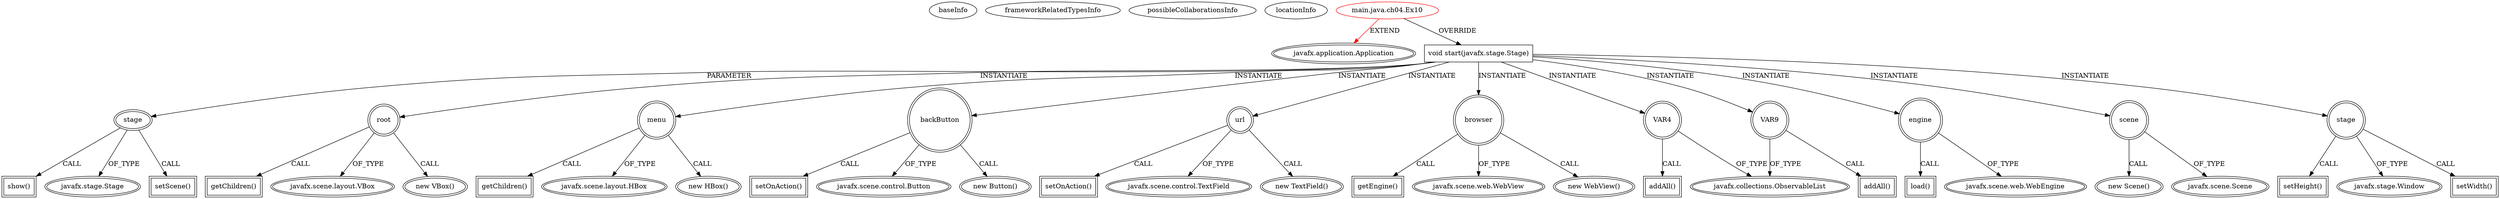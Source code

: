 digraph {
baseInfo[graphId=4437,category="extension_graph",isAnonymous=false,possibleRelation=false]
frameworkRelatedTypesInfo[0="javafx.application.Application"]
possibleCollaborationsInfo[]
locationInfo[projectName="t-kensuke-Java8",filePath="/t-kensuke-Java8/Java8-master/src/main/java/ch04/Ex10.java",contextSignature="Ex10",graphId="4437"]
0[label="main.java.ch04.Ex10",vertexType="ROOT_CLIENT_CLASS_DECLARATION",isFrameworkType=false,color=red]
1[label="javafx.application.Application",vertexType="FRAMEWORK_CLASS_TYPE",isFrameworkType=true,peripheries=2]
2[label="void start(javafx.stage.Stage)",vertexType="OVERRIDING_METHOD_DECLARATION",isFrameworkType=false,shape=box]
3[label="stage",vertexType="PARAMETER_DECLARATION",isFrameworkType=true,peripheries=2]
4[label="javafx.stage.Stage",vertexType="FRAMEWORK_CLASS_TYPE",isFrameworkType=true,peripheries=2]
6[label="root",vertexType="VARIABLE_EXPRESION",isFrameworkType=true,peripheries=2,shape=circle]
7[label="javafx.scene.layout.VBox",vertexType="FRAMEWORK_CLASS_TYPE",isFrameworkType=true,peripheries=2]
5[label="new VBox()",vertexType="CONSTRUCTOR_CALL",isFrameworkType=true,peripheries=2]
9[label="menu",vertexType="VARIABLE_EXPRESION",isFrameworkType=true,peripheries=2,shape=circle]
10[label="javafx.scene.layout.HBox",vertexType="FRAMEWORK_CLASS_TYPE",isFrameworkType=true,peripheries=2]
8[label="new HBox()",vertexType="CONSTRUCTOR_CALL",isFrameworkType=true,peripheries=2]
12[label="backButton",vertexType="VARIABLE_EXPRESION",isFrameworkType=true,peripheries=2,shape=circle]
13[label="javafx.scene.control.Button",vertexType="FRAMEWORK_CLASS_TYPE",isFrameworkType=true,peripheries=2]
11[label="new Button()",vertexType="CONSTRUCTOR_CALL",isFrameworkType=true,peripheries=2]
15[label="url",vertexType="VARIABLE_EXPRESION",isFrameworkType=true,peripheries=2,shape=circle]
16[label="javafx.scene.control.TextField",vertexType="FRAMEWORK_CLASS_TYPE",isFrameworkType=true,peripheries=2]
14[label="new TextField()",vertexType="CONSTRUCTOR_CALL",isFrameworkType=true,peripheries=2]
17[label="VAR4",vertexType="VARIABLE_EXPRESION",isFrameworkType=true,peripheries=2,shape=circle]
19[label="javafx.collections.ObservableList",vertexType="FRAMEWORK_INTERFACE_TYPE",isFrameworkType=true,peripheries=2]
18[label="addAll()",vertexType="INSIDE_CALL",isFrameworkType=true,peripheries=2,shape=box]
21[label="getChildren()",vertexType="INSIDE_CALL",isFrameworkType=true,peripheries=2,shape=box]
23[label="browser",vertexType="VARIABLE_EXPRESION",isFrameworkType=true,peripheries=2,shape=circle]
24[label="javafx.scene.web.WebView",vertexType="FRAMEWORK_CLASS_TYPE",isFrameworkType=true,peripheries=2]
22[label="new WebView()",vertexType="CONSTRUCTOR_CALL",isFrameworkType=true,peripheries=2]
26[label="getEngine()",vertexType="INSIDE_CALL",isFrameworkType=true,peripheries=2,shape=box]
27[label="engine",vertexType="VARIABLE_EXPRESION",isFrameworkType=true,peripheries=2,shape=circle]
29[label="javafx.scene.web.WebEngine",vertexType="FRAMEWORK_CLASS_TYPE",isFrameworkType=true,peripheries=2]
28[label="load()",vertexType="INSIDE_CALL",isFrameworkType=true,peripheries=2,shape=box]
30[label="VAR9",vertexType="VARIABLE_EXPRESION",isFrameworkType=true,peripheries=2,shape=circle]
31[label="addAll()",vertexType="INSIDE_CALL",isFrameworkType=true,peripheries=2,shape=box]
34[label="getChildren()",vertexType="INSIDE_CALL",isFrameworkType=true,peripheries=2,shape=box]
36[label="setOnAction()",vertexType="INSIDE_CALL",isFrameworkType=true,peripheries=2,shape=box]
38[label="setOnAction()",vertexType="INSIDE_CALL",isFrameworkType=true,peripheries=2,shape=box]
40[label="scene",vertexType="VARIABLE_EXPRESION",isFrameworkType=true,peripheries=2,shape=circle]
41[label="javafx.scene.Scene",vertexType="FRAMEWORK_CLASS_TYPE",isFrameworkType=true,peripheries=2]
39[label="new Scene()",vertexType="CONSTRUCTOR_CALL",isFrameworkType=true,peripheries=2]
43[label="setScene()",vertexType="INSIDE_CALL",isFrameworkType=true,peripheries=2,shape=box]
44[label="stage",vertexType="VARIABLE_EXPRESION",isFrameworkType=true,peripheries=2,shape=circle]
46[label="javafx.stage.Window",vertexType="FRAMEWORK_CLASS_TYPE",isFrameworkType=true,peripheries=2]
45[label="setWidth()",vertexType="INSIDE_CALL",isFrameworkType=true,peripheries=2,shape=box]
48[label="setHeight()",vertexType="INSIDE_CALL",isFrameworkType=true,peripheries=2,shape=box]
50[label="show()",vertexType="INSIDE_CALL",isFrameworkType=true,peripheries=2,shape=box]
0->1[label="EXTEND",color=red]
0->2[label="OVERRIDE"]
3->4[label="OF_TYPE"]
2->3[label="PARAMETER"]
2->6[label="INSTANTIATE"]
6->7[label="OF_TYPE"]
6->5[label="CALL"]
2->9[label="INSTANTIATE"]
9->10[label="OF_TYPE"]
9->8[label="CALL"]
2->12[label="INSTANTIATE"]
12->13[label="OF_TYPE"]
12->11[label="CALL"]
2->15[label="INSTANTIATE"]
15->16[label="OF_TYPE"]
15->14[label="CALL"]
2->17[label="INSTANTIATE"]
17->19[label="OF_TYPE"]
17->18[label="CALL"]
9->21[label="CALL"]
2->23[label="INSTANTIATE"]
23->24[label="OF_TYPE"]
23->22[label="CALL"]
23->26[label="CALL"]
2->27[label="INSTANTIATE"]
27->29[label="OF_TYPE"]
27->28[label="CALL"]
2->30[label="INSTANTIATE"]
30->19[label="OF_TYPE"]
30->31[label="CALL"]
6->34[label="CALL"]
12->36[label="CALL"]
15->38[label="CALL"]
2->40[label="INSTANTIATE"]
40->41[label="OF_TYPE"]
40->39[label="CALL"]
3->43[label="CALL"]
2->44[label="INSTANTIATE"]
44->46[label="OF_TYPE"]
44->45[label="CALL"]
44->48[label="CALL"]
3->50[label="CALL"]
}
